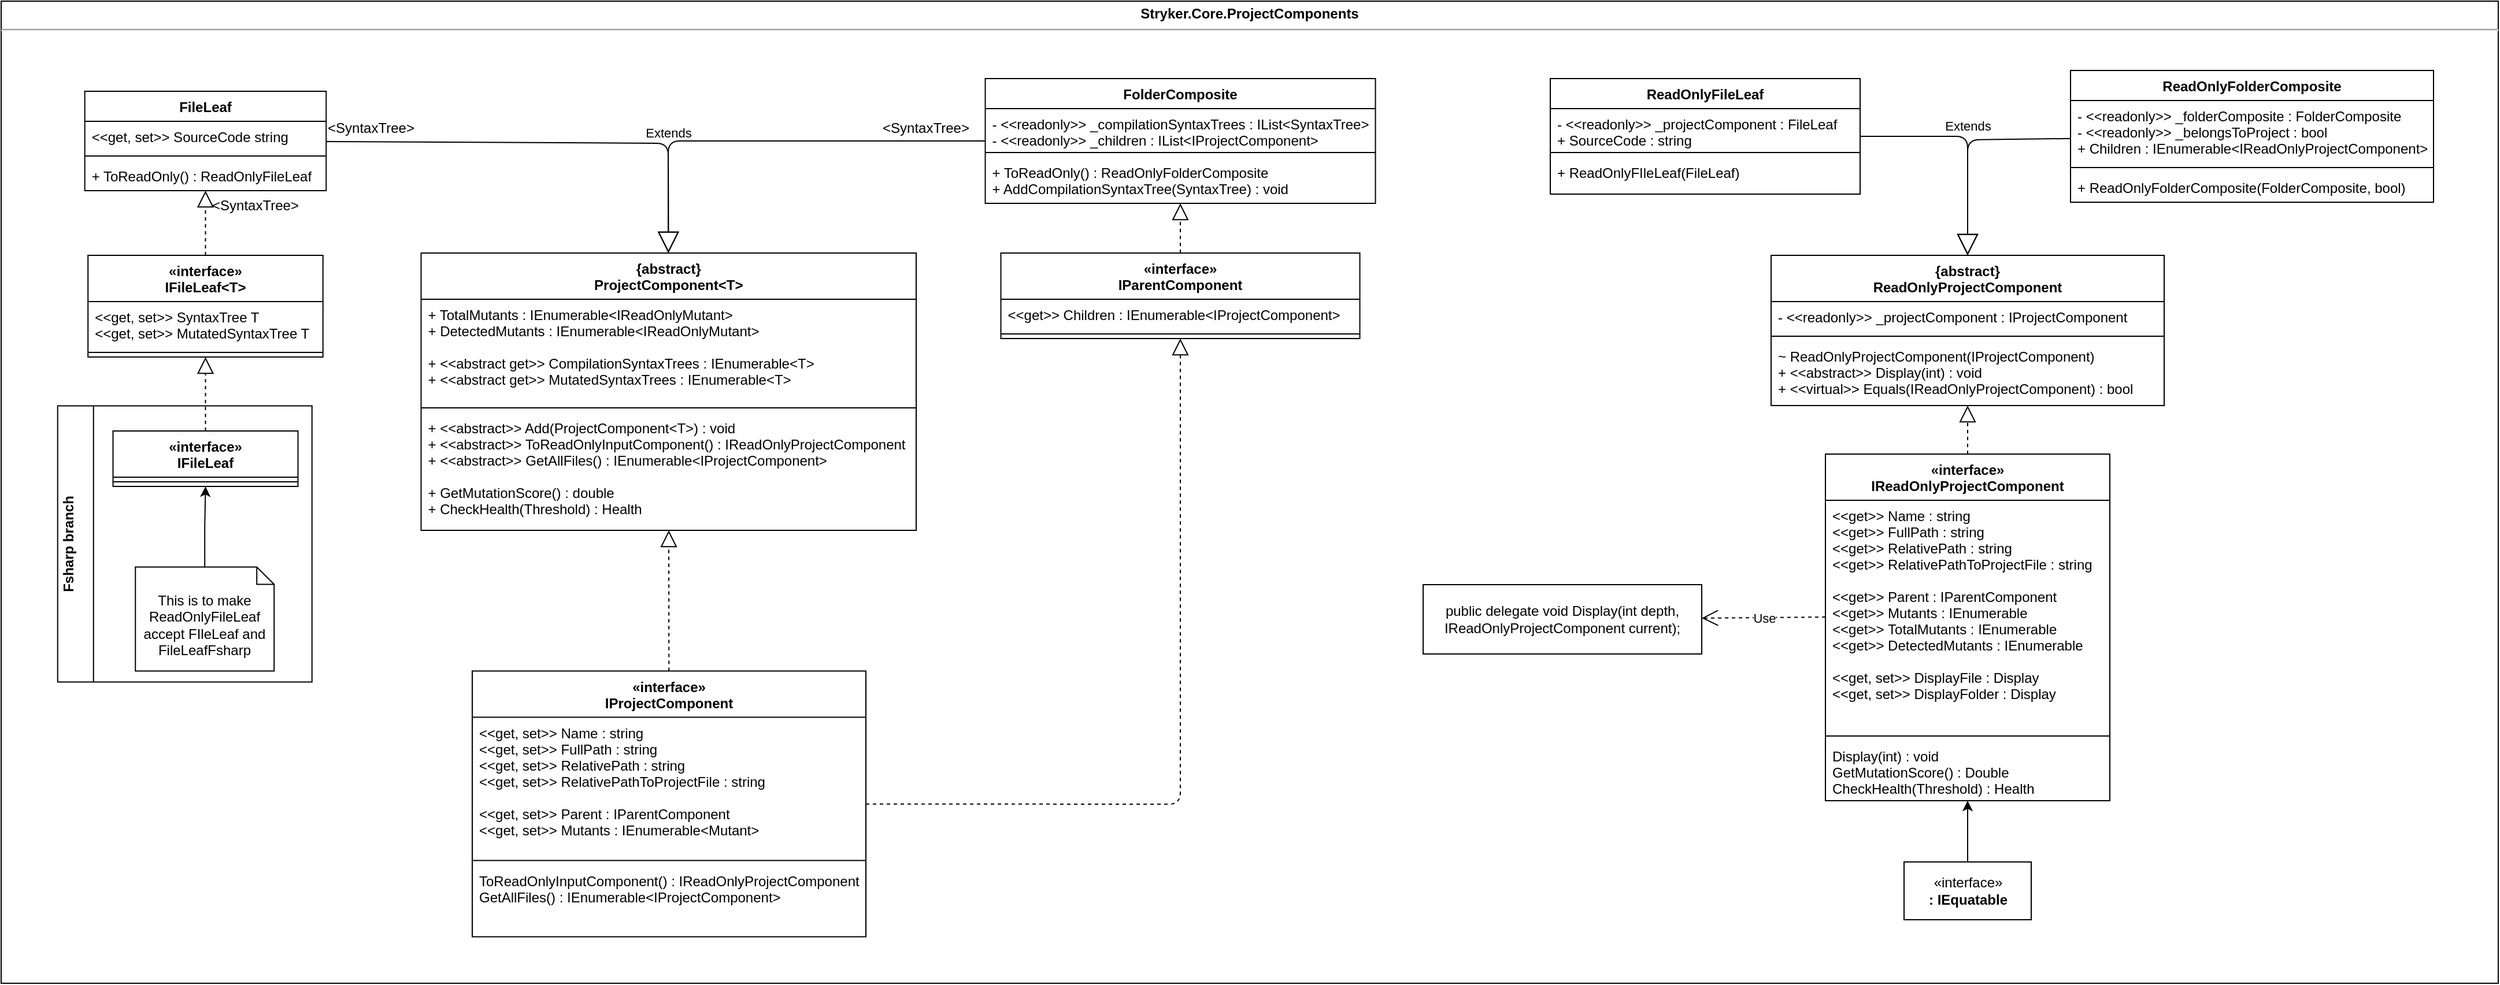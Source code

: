 <mxfile version="13.8.6" type="google"><diagram id="C5RBs43oDa-KdzZeNtuy" name="Page-1"><mxGraphModel dx="3715" dy="1555" grid="1" gridSize="10" guides="1" tooltips="1" connect="1" arrows="1" fold="1" page="0" pageScale="1" pageWidth="827" pageHeight="1169" background="none" math="0" shadow="0"><root><mxCell id="WIyWlLk6GJQsqaUBKTNV-0"/><mxCell id="WIyWlLk6GJQsqaUBKTNV-1" parent="WIyWlLk6GJQsqaUBKTNV-0"/><mxCell id="4oAVUqkM8C5FGiq5tNjT-83" value="&lt;p style=&quot;margin: 0px ; margin-top: 4px ; text-align: center&quot;&gt;&lt;b&gt;Stryker.Core.ProjectComponents&lt;/b&gt;&lt;br&gt;&lt;/p&gt;&lt;hr&gt;&lt;p style=&quot;font-size: 10px ; margin: 0px ; text-align: center&quot;&gt;&lt;br&gt;&lt;/p&gt;" style="shape=rect;align=left;html=1;overflow=fill;whiteSpace=wrap;strokeWidth=1;recursiveResize=0;" parent="WIyWlLk6GJQsqaUBKTNV-1" vertex="1"><mxGeometry x="-460" y="50" width="2160" height="850" as="geometry"/></mxCell><mxCell id="4oAVUqkM8C5FGiq5tNjT-2" value="FileLeaf" style="swimlane;fontStyle=1;align=center;verticalAlign=top;childLayout=stackLayout;horizontal=1;startSize=26;horizontalStack=0;resizeParent=1;resizeParentMax=0;resizeLast=0;collapsible=1;marginBottom=0;" parent="WIyWlLk6GJQsqaUBKTNV-1" vertex="1"><mxGeometry x="-387.66" y="128" width="208.81" height="86" as="geometry"/></mxCell><mxCell id="4oAVUqkM8C5FGiq5tNjT-3" value="&lt;&lt;get, set&gt;&gt; SourceCode string" style="text;strokeColor=none;fillColor=none;align=left;verticalAlign=top;spacingLeft=4;spacingRight=4;overflow=hidden;rotatable=0;points=[[0,0.5],[1,0.5]];portConstraint=eastwest;" parent="4oAVUqkM8C5FGiq5tNjT-2" vertex="1"><mxGeometry y="26" width="208.81" height="26" as="geometry"/></mxCell><mxCell id="4oAVUqkM8C5FGiq5tNjT-4" value="" style="line;strokeWidth=1;fillColor=none;align=left;verticalAlign=middle;spacingTop=-1;spacingLeft=3;spacingRight=3;rotatable=0;labelPosition=right;points=[];portConstraint=eastwest;" parent="4oAVUqkM8C5FGiq5tNjT-2" vertex="1"><mxGeometry y="52" width="208.81" height="8" as="geometry"/></mxCell><mxCell id="4oAVUqkM8C5FGiq5tNjT-5" value="+ ToReadOnly() : ReadOnlyFileLeaf " style="text;strokeColor=none;fillColor=none;align=left;verticalAlign=top;spacingLeft=4;spacingRight=4;overflow=hidden;rotatable=0;points=[[0,0.5],[1,0.5]];portConstraint=eastwest;" parent="4oAVUqkM8C5FGiq5tNjT-2" vertex="1"><mxGeometry y="60" width="208.81" height="26" as="geometry"/></mxCell><mxCell id="4oAVUqkM8C5FGiq5tNjT-10" value="FolderComposite" style="swimlane;fontStyle=1;align=center;verticalAlign=top;childLayout=stackLayout;horizontal=1;startSize=26;horizontalStack=0;resizeParent=1;resizeParentMax=0;resizeLast=0;collapsible=1;marginBottom=0;" parent="WIyWlLk6GJQsqaUBKTNV-1" vertex="1"><mxGeometry x="391.25" y="117" width="337.5" height="108" as="geometry"/></mxCell><mxCell id="4oAVUqkM8C5FGiq5tNjT-11" value="- &lt;&lt;readonly&gt;&gt; _compilationSyntaxTrees : IList&lt;SyntaxTree&gt; &#10;- &lt;&lt;readonly&gt;&gt; _children : IList&lt;IProjectComponent&gt;" style="text;strokeColor=none;fillColor=none;align=left;verticalAlign=top;spacingLeft=4;spacingRight=4;overflow=hidden;rotatable=0;points=[[0,0.5],[1,0.5]];portConstraint=eastwest;" parent="4oAVUqkM8C5FGiq5tNjT-10" vertex="1"><mxGeometry y="26" width="337.5" height="34" as="geometry"/></mxCell><mxCell id="4oAVUqkM8C5FGiq5tNjT-12" value="" style="line;strokeWidth=1;fillColor=none;align=left;verticalAlign=middle;spacingTop=-1;spacingLeft=3;spacingRight=3;rotatable=0;labelPosition=right;points=[];portConstraint=eastwest;" parent="4oAVUqkM8C5FGiq5tNjT-10" vertex="1"><mxGeometry y="60" width="337.5" height="8" as="geometry"/></mxCell><mxCell id="4oAVUqkM8C5FGiq5tNjT-13" value="+ ToReadOnly() : ReadOnlyFolderComposite&#10;+ AddCompilationSyntaxTree(SyntaxTree) : void " style="text;strokeColor=none;fillColor=none;align=left;verticalAlign=top;spacingLeft=4;spacingRight=4;overflow=hidden;rotatable=0;points=[[0,0.5],[1,0.5]];portConstraint=eastwest;" parent="4oAVUqkM8C5FGiq5tNjT-10" vertex="1"><mxGeometry y="68" width="337.5" height="40" as="geometry"/></mxCell><mxCell id="4oAVUqkM8C5FGiq5tNjT-22" value="«interface»&#10;IFileLeaf&lt;T&gt;" style="swimlane;fontStyle=1;align=center;verticalAlign=top;childLayout=stackLayout;horizontal=1;startSize=40;horizontalStack=0;resizeParent=1;resizeParentMax=0;resizeLast=0;collapsible=1;marginBottom=0;" parent="WIyWlLk6GJQsqaUBKTNV-1" vertex="1"><mxGeometry x="-384.88" y="270" width="203.25" height="88" as="geometry"/></mxCell><mxCell id="4oAVUqkM8C5FGiq5tNjT-23" value="&lt;&lt;get, set&gt;&gt; SyntaxTree T&#10;&lt;&lt;get, set&gt;&gt; MutatedSyntaxTree T" style="text;strokeColor=none;fillColor=none;align=left;verticalAlign=top;spacingLeft=4;spacingRight=4;overflow=hidden;rotatable=0;points=[[0,0.5],[1,0.5]];portConstraint=eastwest;" parent="4oAVUqkM8C5FGiq5tNjT-22" vertex="1"><mxGeometry y="40" width="203.25" height="40" as="geometry"/></mxCell><mxCell id="4oAVUqkM8C5FGiq5tNjT-24" value="" style="line;strokeWidth=1;fillColor=none;align=left;verticalAlign=middle;spacingTop=-1;spacingLeft=3;spacingRight=3;rotatable=0;labelPosition=right;points=[];portConstraint=eastwest;" parent="4oAVUqkM8C5FGiq5tNjT-22" vertex="1"><mxGeometry y="80" width="203.25" height="8" as="geometry"/></mxCell><mxCell id="4oAVUqkM8C5FGiq5tNjT-27" value="«interface»&#10;IParentComponent" style="swimlane;fontStyle=1;align=center;verticalAlign=top;childLayout=stackLayout;horizontal=1;startSize=40;horizontalStack=0;resizeParent=1;resizeParentMax=0;resizeLast=0;collapsible=1;marginBottom=0;" parent="WIyWlLk6GJQsqaUBKTNV-1" vertex="1"><mxGeometry x="404.75" y="268" width="310.5" height="74" as="geometry"/></mxCell><mxCell id="4oAVUqkM8C5FGiq5tNjT-28" value="&lt;&lt;get&gt;&gt; Children : IEnumerable&lt;IProjectComponent&gt;" style="text;strokeColor=none;fillColor=none;align=left;verticalAlign=top;spacingLeft=4;spacingRight=4;overflow=hidden;rotatable=0;points=[[0,0.5],[1,0.5]];portConstraint=eastwest;" parent="4oAVUqkM8C5FGiq5tNjT-27" vertex="1"><mxGeometry y="40" width="310.5" height="26" as="geometry"/></mxCell><mxCell id="4oAVUqkM8C5FGiq5tNjT-29" value="" style="line;strokeWidth=1;fillColor=none;align=left;verticalAlign=middle;spacingTop=-1;spacingLeft=3;spacingRight=3;rotatable=0;labelPosition=right;points=[];portConstraint=eastwest;" parent="4oAVUqkM8C5FGiq5tNjT-27" vertex="1"><mxGeometry y="66" width="310.5" height="8" as="geometry"/></mxCell><mxCell id="4oAVUqkM8C5FGiq5tNjT-31" value="{abstract}&#10;ProjectComponent&lt;T&gt;" style="swimlane;fontStyle=1;align=center;verticalAlign=top;childLayout=stackLayout;horizontal=1;startSize=40;horizontalStack=0;resizeParent=1;resizeParentMax=0;resizeLast=0;collapsible=1;marginBottom=0;" parent="WIyWlLk6GJQsqaUBKTNV-1" vertex="1"><mxGeometry x="-96.75" y="268" width="428.25" height="240" as="geometry"/></mxCell><mxCell id="4oAVUqkM8C5FGiq5tNjT-32" value="+ TotalMutants : IEnumerable&lt;IReadOnlyMutant&gt; &#10;+ DetectedMutants : IEnumerable&lt;IReadOnlyMutant&gt;&#10;&#10;+ &lt;&lt;abstract get&gt;&gt; CompilationSyntaxTrees : IEnumerable&lt;T&gt; &#10;+ &lt;&lt;abstract get&gt;&gt; MutatedSyntaxTrees : IEnumerable&lt;T&gt; " style="text;strokeColor=none;fillColor=none;align=left;verticalAlign=top;spacingLeft=4;spacingRight=4;overflow=hidden;rotatable=0;points=[[0,0.5],[1,0.5]];portConstraint=eastwest;" parent="4oAVUqkM8C5FGiq5tNjT-31" vertex="1"><mxGeometry y="40" width="428.25" height="90" as="geometry"/></mxCell><mxCell id="4oAVUqkM8C5FGiq5tNjT-33" value="" style="line;strokeWidth=1;fillColor=none;align=left;verticalAlign=middle;spacingTop=-1;spacingLeft=3;spacingRight=3;rotatable=0;labelPosition=right;points=[];portConstraint=eastwest;" parent="4oAVUqkM8C5FGiq5tNjT-31" vertex="1"><mxGeometry y="130" width="428.25" height="8" as="geometry"/></mxCell><mxCell id="4oAVUqkM8C5FGiq5tNjT-34" value="+ &lt;&lt;abstract&gt;&gt; Add(ProjectComponent&lt;T&gt;) : void &#10;+ &lt;&lt;abstract&gt;&gt; ToReadOnlyInputComponent() : IReadOnlyProjectComponent &#10;+ &lt;&lt;abstract&gt;&gt; GetAllFiles() : IEnumerable&lt;IProjectComponent&gt;&#10;&#10;+ GetMutationScore() : double &#10;+ CheckHealth(Threshold) : Health " style="text;strokeColor=none;fillColor=none;align=left;verticalAlign=top;spacingLeft=4;spacingRight=4;overflow=hidden;rotatable=0;points=[[0,0.5],[1,0.5]];portConstraint=eastwest;" parent="4oAVUqkM8C5FGiq5tNjT-31" vertex="1"><mxGeometry y="138" width="428.25" height="102" as="geometry"/></mxCell><mxCell id="4oAVUqkM8C5FGiq5tNjT-35" value="«interface»&#10;IProjectComponent" style="swimlane;fontStyle=1;align=center;verticalAlign=top;childLayout=stackLayout;horizontal=1;startSize=40;horizontalStack=0;resizeParent=1;resizeParentMax=0;resizeLast=0;collapsible=1;marginBottom=0;" parent="WIyWlLk6GJQsqaUBKTNV-1" vertex="1"><mxGeometry x="-52.5" y="629.75" width="340.5" height="230" as="geometry"/></mxCell><mxCell id="4oAVUqkM8C5FGiq5tNjT-36" value="&lt;&lt;get, set&gt;&gt; Name : string&#10;&lt;&lt;get, set&gt;&gt; FullPath : string&#10;&lt;&lt;get, set&gt;&gt; RelativePath : string&#10;&lt;&lt;get, set&gt;&gt; RelativePathToProjectFile : string&#10;&#10;&lt;&lt;get, set&gt;&gt; Parent : IParentComponent&#10;&lt;&lt;get, set&gt;&gt; Mutants : IEnumerable&lt;Mutant&gt;&#10;" style="text;strokeColor=none;fillColor=none;align=left;verticalAlign=top;spacingLeft=4;spacingRight=4;overflow=hidden;rotatable=0;points=[[0,0.5],[1,0.5]];portConstraint=eastwest;" parent="4oAVUqkM8C5FGiq5tNjT-35" vertex="1"><mxGeometry y="40" width="340.5" height="120" as="geometry"/></mxCell><mxCell id="4oAVUqkM8C5FGiq5tNjT-37" value="" style="line;strokeWidth=1;fillColor=none;align=left;verticalAlign=middle;spacingTop=-1;spacingLeft=3;spacingRight=3;rotatable=0;labelPosition=right;points=[];portConstraint=eastwest;" parent="4oAVUqkM8C5FGiq5tNjT-35" vertex="1"><mxGeometry y="160" width="340.5" height="8" as="geometry"/></mxCell><mxCell id="4oAVUqkM8C5FGiq5tNjT-38" value="ToReadOnlyInputComponent() : IReadOnlyProjectComponent &#10;GetAllFiles() : IEnumerable&lt;IProjectComponent&gt; " style="text;strokeColor=none;fillColor=none;align=left;verticalAlign=top;spacingLeft=4;spacingRight=4;overflow=hidden;rotatable=0;points=[[0,0.5],[1,0.5]];portConstraint=eastwest;" parent="4oAVUqkM8C5FGiq5tNjT-35" vertex="1"><mxGeometry y="168" width="340.5" height="62" as="geometry"/></mxCell><mxCell id="4oAVUqkM8C5FGiq5tNjT-40" value="«interface»&#10;IReadOnlyProjectComponent" style="swimlane;fontStyle=1;align=center;verticalAlign=top;childLayout=stackLayout;horizontal=1;startSize=40;horizontalStack=0;resizeParent=1;resizeParentMax=0;resizeLast=0;collapsible=1;marginBottom=0;" parent="WIyWlLk6GJQsqaUBKTNV-1" vertex="1"><mxGeometry x="1118" y="442" width="246" height="300" as="geometry"/></mxCell><mxCell id="4oAVUqkM8C5FGiq5tNjT-41" value="&lt;&lt;get&gt;&gt; Name : string&#10;&lt;&lt;get&gt;&gt; FullPath : string&#10;&lt;&lt;get&gt;&gt; RelativePath : string&#10;&lt;&lt;get&gt;&gt; RelativePathToProjectFile : string&#10;&#10;&lt;&lt;get&gt;&gt; Parent : IParentComponent &#10;&lt;&lt;get&gt;&gt; Mutants : IEnumerable &#10;&lt;&lt;get&gt;&gt; TotalMutants : IEnumerable &#10;&lt;&lt;get&gt;&gt; DetectedMutants : IEnumerable&#10;&#10;&lt;&lt;get, set&gt;&gt; DisplayFile : Display &#10;&lt;&lt;get, set&gt;&gt; DisplayFolder : Display " style="text;strokeColor=none;fillColor=none;align=left;verticalAlign=top;spacingLeft=4;spacingRight=4;overflow=hidden;rotatable=0;points=[[0,0.5],[1,0.5]];portConstraint=eastwest;" parent="4oAVUqkM8C5FGiq5tNjT-40" vertex="1"><mxGeometry y="40" width="246" height="200" as="geometry"/></mxCell><mxCell id="4oAVUqkM8C5FGiq5tNjT-42" value="" style="line;strokeWidth=1;fillColor=none;align=left;verticalAlign=middle;spacingTop=-1;spacingLeft=3;spacingRight=3;rotatable=0;labelPosition=right;points=[];portConstraint=eastwest;" parent="4oAVUqkM8C5FGiq5tNjT-40" vertex="1"><mxGeometry y="240" width="246" height="8" as="geometry"/></mxCell><mxCell id="4oAVUqkM8C5FGiq5tNjT-43" value="Display(int) : void&#10;GetMutationScore() : Double&#10;CheckHealth(Threshold) : Health" style="text;strokeColor=none;fillColor=none;align=left;verticalAlign=top;spacingLeft=4;spacingRight=4;overflow=hidden;rotatable=0;points=[[0,0.5],[1,0.5]];portConstraint=eastwest;" parent="4oAVUqkM8C5FGiq5tNjT-40" vertex="1"><mxGeometry y="248" width="246" height="52" as="geometry"/></mxCell><mxCell id="4oAVUqkM8C5FGiq5tNjT-44" value="{abstract}&#10;ReadOnlyProjectComponent" style="swimlane;fontStyle=1;align=center;verticalAlign=top;childLayout=stackLayout;horizontal=1;startSize=40;horizontalStack=0;resizeParent=1;resizeParentMax=0;resizeLast=0;collapsible=1;marginBottom=0;" parent="WIyWlLk6GJQsqaUBKTNV-1" vertex="1"><mxGeometry x="1071" y="270" width="340" height="130" as="geometry"/></mxCell><mxCell id="4oAVUqkM8C5FGiq5tNjT-45" value="- &lt;&lt;readonly&gt;&gt; _projectComponent : IProjectComponent" style="text;strokeColor=none;fillColor=none;align=left;verticalAlign=top;spacingLeft=4;spacingRight=4;overflow=hidden;rotatable=0;points=[[0,0.5],[1,0.5]];portConstraint=eastwest;" parent="4oAVUqkM8C5FGiq5tNjT-44" vertex="1"><mxGeometry y="40" width="340" height="26" as="geometry"/></mxCell><mxCell id="4oAVUqkM8C5FGiq5tNjT-46" value="" style="line;strokeWidth=1;fillColor=none;align=left;verticalAlign=middle;spacingTop=-1;spacingLeft=3;spacingRight=3;rotatable=0;labelPosition=right;points=[];portConstraint=eastwest;" parent="4oAVUqkM8C5FGiq5tNjT-44" vertex="1"><mxGeometry y="66" width="340" height="8" as="geometry"/></mxCell><mxCell id="4oAVUqkM8C5FGiq5tNjT-47" value="~ ReadOnlyProjectComponent(IProjectComponent)&#10;+ &lt;&lt;abstract&gt;&gt; Display(int) : void&#10;+ &lt;&lt;virtual&gt;&gt; Equals(IReadOnlyProjectComponent) : bool " style="text;strokeColor=none;fillColor=none;align=left;verticalAlign=top;spacingLeft=4;spacingRight=4;overflow=hidden;rotatable=0;points=[[0,0.5],[1,0.5]];portConstraint=eastwest;" parent="4oAVUqkM8C5FGiq5tNjT-44" vertex="1"><mxGeometry y="74" width="340" height="56" as="geometry"/></mxCell><mxCell id="4oAVUqkM8C5FGiq5tNjT-48" value="ReadOnlyFileLeaf" style="swimlane;fontStyle=1;align=center;verticalAlign=top;childLayout=stackLayout;horizontal=1;startSize=26;horizontalStack=0;resizeParent=1;resizeParentMax=0;resizeLast=0;collapsible=1;marginBottom=0;" parent="WIyWlLk6GJQsqaUBKTNV-1" vertex="1"><mxGeometry x="880" y="117" width="268" height="100" as="geometry"/></mxCell><mxCell id="4oAVUqkM8C5FGiq5tNjT-49" value="- &lt;&lt;readonly&gt;&gt; _projectComponent : FileLeaf&#10;+ SourceCode : string" style="text;strokeColor=none;fillColor=none;align=left;verticalAlign=top;spacingLeft=4;spacingRight=4;overflow=hidden;rotatable=0;points=[[0,0.5],[1,0.5]];portConstraint=eastwest;" parent="4oAVUqkM8C5FGiq5tNjT-48" vertex="1"><mxGeometry y="26" width="268" height="34" as="geometry"/></mxCell><mxCell id="4oAVUqkM8C5FGiq5tNjT-50" value="" style="line;strokeWidth=1;fillColor=none;align=left;verticalAlign=middle;spacingTop=-1;spacingLeft=3;spacingRight=3;rotatable=0;labelPosition=right;points=[];portConstraint=eastwest;" parent="4oAVUqkM8C5FGiq5tNjT-48" vertex="1"><mxGeometry y="60" width="268" height="8" as="geometry"/></mxCell><mxCell id="4oAVUqkM8C5FGiq5tNjT-51" value="+ ReadOnlyFIleLeaf(FileLeaf)&#10;" style="text;strokeColor=none;fillColor=none;align=left;verticalAlign=top;spacingLeft=4;spacingRight=4;overflow=hidden;rotatable=0;points=[[0,0.5],[1,0.5]];portConstraint=eastwest;" parent="4oAVUqkM8C5FGiq5tNjT-48" vertex="1"><mxGeometry y="68" width="268" height="32" as="geometry"/></mxCell><mxCell id="4oAVUqkM8C5FGiq5tNjT-52" value="ReadOnlyFolderComposite" style="swimlane;fontStyle=1;align=center;verticalAlign=top;childLayout=stackLayout;horizontal=1;startSize=26;horizontalStack=0;resizeParent=1;resizeParentMax=0;resizeLast=0;collapsible=1;marginBottom=0;" parent="WIyWlLk6GJQsqaUBKTNV-1" vertex="1"><mxGeometry x="1330" y="110" width="314" height="114" as="geometry"/></mxCell><mxCell id="4oAVUqkM8C5FGiq5tNjT-53" value="- &lt;&lt;readonly&gt;&gt; _folderComposite : FolderComposite&#10;- &lt;&lt;readonly&gt;&gt; _belongsToProject : bool&#10;+ Children : IEnumerable&lt;IReadOnlyProjectComponent&gt;" style="text;strokeColor=none;fillColor=none;align=left;verticalAlign=top;spacingLeft=4;spacingRight=4;overflow=hidden;rotatable=0;points=[[0,0.5],[1,0.5]];portConstraint=eastwest;" parent="4oAVUqkM8C5FGiq5tNjT-52" vertex="1"><mxGeometry y="26" width="314" height="54" as="geometry"/></mxCell><mxCell id="4oAVUqkM8C5FGiq5tNjT-54" value="" style="line;strokeWidth=1;fillColor=none;align=left;verticalAlign=middle;spacingTop=-1;spacingLeft=3;spacingRight=3;rotatable=0;labelPosition=right;points=[];portConstraint=eastwest;" parent="4oAVUqkM8C5FGiq5tNjT-52" vertex="1"><mxGeometry y="80" width="314" height="8" as="geometry"/></mxCell><mxCell id="4oAVUqkM8C5FGiq5tNjT-55" value="+ ReadOnlyFolderComposite(FolderComposite, bool)" style="text;strokeColor=none;fillColor=none;align=left;verticalAlign=top;spacingLeft=4;spacingRight=4;overflow=hidden;rotatable=0;points=[[0,0.5],[1,0.5]];portConstraint=eastwest;" parent="4oAVUqkM8C5FGiq5tNjT-52" vertex="1"><mxGeometry y="88" width="314" height="26" as="geometry"/></mxCell><mxCell id="4oAVUqkM8C5FGiq5tNjT-57" value="Extends" style="endArrow=block;endSize=16;endFill=0;html=1;" parent="WIyWlLk6GJQsqaUBKTNV-1" source="4oAVUqkM8C5FGiq5tNjT-2" target="4oAVUqkM8C5FGiq5tNjT-31" edge="1"><mxGeometry x="0.568" y="20" width="160" relative="1" as="geometry"><mxPoint x="-140" y="139.0" as="sourcePoint"/><mxPoint x="243.25" y="560" as="targetPoint"/><Array as="points"><mxPoint x="117" y="173"/></Array><mxPoint x="-20" y="-20" as="offset"/></mxGeometry></mxCell><mxCell id="4oAVUqkM8C5FGiq5tNjT-58" value="" style="endArrow=block;endSize=16;endFill=0;html=1;" parent="WIyWlLk6GJQsqaUBKTNV-1" source="4oAVUqkM8C5FGiq5tNjT-10" target="4oAVUqkM8C5FGiq5tNjT-31" edge="1"><mxGeometry x="-0.024" y="10" width="160" relative="1" as="geometry"><mxPoint x="543.25" y="139.0" as="sourcePoint"/><mxPoint x="357.25" y="240" as="targetPoint"/><Array as="points"><mxPoint x="117" y="171"/></Array><mxPoint as="offset"/></mxGeometry></mxCell><mxCell id="4oAVUqkM8C5FGiq5tNjT-59" value="" style="endArrow=block;dashed=1;endFill=0;endSize=12;html=1;" parent="WIyWlLk6GJQsqaUBKTNV-1" source="4oAVUqkM8C5FGiq5tNjT-27" target="4oAVUqkM8C5FGiq5tNjT-10" edge="1"><mxGeometry width="160" relative="1" as="geometry"><mxPoint x="660" y="460" as="sourcePoint"/><mxPoint x="800" y="188" as="targetPoint"/></mxGeometry></mxCell><mxCell id="4oAVUqkM8C5FGiq5tNjT-60" value="" style="endArrow=block;dashed=1;endFill=0;endSize=12;html=1;exitX=0.5;exitY=0;exitDx=0;exitDy=0;" parent="WIyWlLk6GJQsqaUBKTNV-1" source="4oAVUqkM8C5FGiq5tNjT-22" target="4oAVUqkM8C5FGiq5tNjT-2" edge="1"><mxGeometry width="160" relative="1" as="geometry"><mxPoint x="178.58" y="240" as="sourcePoint"/><mxPoint x="178.58" y="186" as="targetPoint"/></mxGeometry></mxCell><mxCell id="4oAVUqkM8C5FGiq5tNjT-61" value="" style="endArrow=block;dashed=1;endFill=0;endSize=12;html=1;" parent="WIyWlLk6GJQsqaUBKTNV-1" source="4oAVUqkM8C5FGiq5tNjT-35" target="4oAVUqkM8C5FGiq5tNjT-31" edge="1"><mxGeometry width="160" relative="1" as="geometry"><mxPoint x="230.42" y="477" as="sourcePoint"/><mxPoint x="230.0" y="423" as="targetPoint"/></mxGeometry></mxCell><mxCell id="4oAVUqkM8C5FGiq5tNjT-64" value="Extends" style="endArrow=block;endSize=16;endFill=0;html=1;" parent="WIyWlLk6GJQsqaUBKTNV-1" source="4oAVUqkM8C5FGiq5tNjT-48" target="4oAVUqkM8C5FGiq5tNjT-44" edge="1"><mxGeometry x="-0.01" y="13" width="160" relative="1" as="geometry"><mxPoint x="1180" y="140" as="sourcePoint"/><mxPoint x="1340" y="140" as="targetPoint"/><Array as="points"><mxPoint x="1241" y="167"/></Array><mxPoint x="-13" y="-13" as="offset"/></mxGeometry></mxCell><mxCell id="4oAVUqkM8C5FGiq5tNjT-66" value="" style="endArrow=block;endSize=16;endFill=0;html=1;" parent="WIyWlLk6GJQsqaUBKTNV-1" source="4oAVUqkM8C5FGiq5tNjT-52" target="4oAVUqkM8C5FGiq5tNjT-44" edge="1"><mxGeometry x="0.013" y="79" width="160" relative="1" as="geometry"><mxPoint x="1146" y="143" as="sourcePoint"/><mxPoint x="1241" y="240" as="targetPoint"/><Array as="points"><mxPoint x="1241" y="170"/></Array><mxPoint as="offset"/></mxGeometry></mxCell><mxCell id="4oAVUqkM8C5FGiq5tNjT-67" value="" style="endArrow=block;dashed=1;endFill=0;endSize=12;html=1;" parent="WIyWlLk6GJQsqaUBKTNV-1" source="4oAVUqkM8C5FGiq5tNjT-40" target="4oAVUqkM8C5FGiq5tNjT-44" edge="1"><mxGeometry width="160" relative="1" as="geometry"><mxPoint x="1240.76" y="394" as="sourcePoint"/><mxPoint x="1240.76" y="340" as="targetPoint"/></mxGeometry></mxCell><mxCell id="4oAVUqkM8C5FGiq5tNjT-69" value="«interface»&#10;IFileLeaf" style="swimlane;fontStyle=1;align=center;verticalAlign=top;childLayout=stackLayout;horizontal=1;startSize=40;horizontalStack=0;resizeParent=1;resizeParentMax=0;resizeLast=0;collapsible=1;marginBottom=0;" parent="WIyWlLk6GJQsqaUBKTNV-1" vertex="1"><mxGeometry x="-363.25" y="422" width="160" height="48" as="geometry"/></mxCell><mxCell id="4oAVUqkM8C5FGiq5tNjT-71" value="" style="line;strokeWidth=1;fillColor=none;align=left;verticalAlign=middle;spacingTop=-1;spacingLeft=3;spacingRight=3;rotatable=0;labelPosition=right;points=[];portConstraint=eastwest;" parent="4oAVUqkM8C5FGiq5tNjT-69" vertex="1"><mxGeometry y="40" width="160" height="8" as="geometry"/></mxCell><mxCell id="4oAVUqkM8C5FGiq5tNjT-73" value="" style="endArrow=block;dashed=1;endFill=0;endSize=12;html=1;exitX=0.5;exitY=0;exitDx=0;exitDy=0;" parent="WIyWlLk6GJQsqaUBKTNV-1" source="4oAVUqkM8C5FGiq5tNjT-69" target="4oAVUqkM8C5FGiq5tNjT-22" edge="1"><mxGeometry width="160" relative="1" as="geometry"><mxPoint x="178.58" y="394" as="sourcePoint"/><mxPoint x="178.58" y="340" as="targetPoint"/></mxGeometry></mxCell><mxCell id="4oAVUqkM8C5FGiq5tNjT-75" value="Fsharp branch&#10;" style="swimlane;rotation=-90;startSize=31;" parent="WIyWlLk6GJQsqaUBKTNV-1" vertex="1"><mxGeometry x="-420.63" y="409.75" width="239" height="220" as="geometry"/></mxCell><mxCell id="4oAVUqkM8C5FGiq5tNjT-92" value="This is to make ReadOnlyFileLeaf accept FIleLeaf and FileLeafFsharp" style="shape=note2;boundedLbl=1;whiteSpace=wrap;html=1;size=15;verticalAlign=top;align=center;" parent="4oAVUqkM8C5FGiq5tNjT-75" vertex="1"><mxGeometry x="76.75" y="130" width="120" height="90" as="geometry"/></mxCell><mxCell id="4oAVUqkM8C5FGiq5tNjT-78" style="edgeStyle=orthogonalEdgeStyle;orthogonalLoop=1;jettySize=auto;html=1;" parent="WIyWlLk6GJQsqaUBKTNV-1" source="4oAVUqkM8C5FGiq5tNjT-77" target="4oAVUqkM8C5FGiq5tNjT-40" edge="1"><mxGeometry relative="1" as="geometry"/></mxCell><mxCell id="4oAVUqkM8C5FGiq5tNjT-77" value="«interface»&lt;br&gt;&lt;b&gt;: IEquatable&lt;/b&gt;" style="html=1;" parent="WIyWlLk6GJQsqaUBKTNV-1" vertex="1"><mxGeometry x="1186" y="795" width="110" height="50" as="geometry"/></mxCell><mxCell id="4oAVUqkM8C5FGiq5tNjT-89" value="public delegate void Display(int depth, IReadOnlyProjectComponent current);" style="rounded=0;whiteSpace=wrap;html=1;" parent="WIyWlLk6GJQsqaUBKTNV-1" vertex="1"><mxGeometry x="770" y="555" width="241" height="60" as="geometry"/></mxCell><mxCell id="4oAVUqkM8C5FGiq5tNjT-90" value="Use" style="endArrow=open;endSize=12;dashed=1;html=1;" parent="WIyWlLk6GJQsqaUBKTNV-1" source="4oAVUqkM8C5FGiq5tNjT-41" target="4oAVUqkM8C5FGiq5tNjT-89" edge="1"><mxGeometry width="160" relative="1" as="geometry"><mxPoint x="890" y="630" as="sourcePoint"/><mxPoint x="1050" y="630" as="targetPoint"/></mxGeometry></mxCell><mxCell id="4oAVUqkM8C5FGiq5tNjT-96" style="edgeStyle=orthogonalEdgeStyle;rounded=0;orthogonalLoop=1;jettySize=auto;html=1;" parent="WIyWlLk6GJQsqaUBKTNV-1" source="4oAVUqkM8C5FGiq5tNjT-92" target="4oAVUqkM8C5FGiq5tNjT-69" edge="1"><mxGeometry relative="1" as="geometry"/></mxCell><mxCell id="4oAVUqkM8C5FGiq5tNjT-99" value="" style="endArrow=block;dashed=1;endFill=0;endSize=12;html=1;" parent="WIyWlLk6GJQsqaUBKTNV-1" source="4oAVUqkM8C5FGiq5tNjT-35" target="4oAVUqkM8C5FGiq5tNjT-27" edge="1"><mxGeometry width="160" relative="1" as="geometry"><mxPoint x="530" y="520" as="sourcePoint"/><mxPoint x="690" y="520" as="targetPoint"/><Array as="points"><mxPoint x="560" y="745"/></Array></mxGeometry></mxCell><mxCell id="kis6I_Lutt9JL3QXyLQP-0" value="&amp;lt;SyntaxTree&amp;gt;" style="text;html=1;strokeColor=none;fillColor=none;align=center;verticalAlign=middle;whiteSpace=wrap;rounded=0;" vertex="1" parent="WIyWlLk6GJQsqaUBKTNV-1"><mxGeometry x="-160" y="150" width="40" height="20" as="geometry"/></mxCell><mxCell id="kis6I_Lutt9JL3QXyLQP-1" value="&amp;lt;SyntaxTree&amp;gt;" style="text;html=1;strokeColor=none;fillColor=none;align=center;verticalAlign=middle;whiteSpace=wrap;rounded=0;" vertex="1" parent="WIyWlLk6GJQsqaUBKTNV-1"><mxGeometry x="320" y="150" width="40" height="20" as="geometry"/></mxCell><mxCell id="kis6I_Lutt9JL3QXyLQP-2" value="&amp;lt;SyntaxTree&amp;gt;" style="text;html=1;strokeColor=none;fillColor=none;align=center;verticalAlign=middle;whiteSpace=wrap;rounded=0;" vertex="1" parent="WIyWlLk6GJQsqaUBKTNV-1"><mxGeometry x="-260" y="217" width="40" height="20" as="geometry"/></mxCell></root></mxGraphModel></diagram></mxfile>